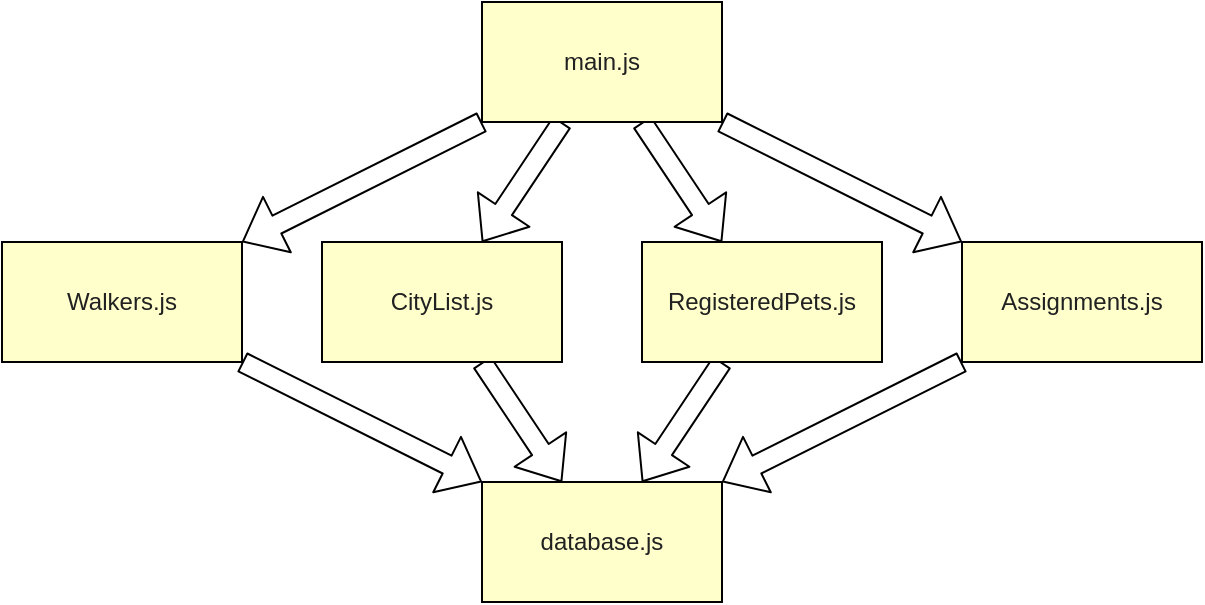 <mxfile>
    <diagram id="gMyKS_jhZfJgOn5eXBd8" name="Page-1">
        <mxGraphModel dx="711" dy="565" grid="1" gridSize="10" guides="1" tooltips="1" connect="1" arrows="1" fold="1" page="1" pageScale="1" pageWidth="1100" pageHeight="850" math="0" shadow="0">
            <root>
                <mxCell id="0"/>
                <mxCell id="1" parent="0"/>
                <mxCell id="4" value="" style="edgeStyle=none;html=1;fontColor=#212121;shape=flexArrow;" edge="1" parent="1" source="2" target="3">
                    <mxGeometry relative="1" as="geometry"/>
                </mxCell>
                <mxCell id="6" value="" style="edgeStyle=none;shape=flexArrow;html=1;fontColor=#212121;" edge="1" parent="1" source="2" target="5">
                    <mxGeometry relative="1" as="geometry"/>
                </mxCell>
                <mxCell id="8" value="" style="edgeStyle=none;shape=flexArrow;html=1;fontColor=#212121;" edge="1" parent="1" source="2" target="7">
                    <mxGeometry relative="1" as="geometry"/>
                </mxCell>
                <mxCell id="10" value="" style="edgeStyle=none;shape=flexArrow;html=1;fontColor=#212121;" edge="1" parent="1" source="2" target="9">
                    <mxGeometry relative="1" as="geometry"/>
                </mxCell>
                <mxCell id="2" value="&lt;font color=&quot;#212121&quot;&gt;main.js&lt;/font&gt;" style="whiteSpace=wrap;html=1;fillColor=#FFFFCC;" vertex="1" parent="1">
                    <mxGeometry x="520" y="80" width="120" height="60" as="geometry"/>
                </mxCell>
                <mxCell id="15" value="" style="edgeStyle=none;shape=flexArrow;html=1;fontColor=#212121;" edge="1" parent="1" source="3" target="11">
                    <mxGeometry relative="1" as="geometry"/>
                </mxCell>
                <mxCell id="3" value="&lt;font color=&quot;#212121&quot;&gt;Walkers.js&lt;/font&gt;" style="whiteSpace=wrap;html=1;fillColor=#FFFFCC;" vertex="1" parent="1">
                    <mxGeometry x="280" y="200" width="120" height="60" as="geometry"/>
                </mxCell>
                <mxCell id="14" value="" style="edgeStyle=none;shape=flexArrow;html=1;fontColor=#212121;" edge="1" parent="1" source="5" target="11">
                    <mxGeometry relative="1" as="geometry"/>
                </mxCell>
                <mxCell id="5" value="&lt;font color=&quot;#212121&quot;&gt;CityList.js&lt;/font&gt;" style="whiteSpace=wrap;html=1;fillColor=#FFFFCC;" vertex="1" parent="1">
                    <mxGeometry x="440" y="200" width="120" height="60" as="geometry"/>
                </mxCell>
                <mxCell id="13" value="" style="edgeStyle=none;shape=flexArrow;html=1;fontColor=#212121;" edge="1" parent="1" source="7" target="11">
                    <mxGeometry relative="1" as="geometry"/>
                </mxCell>
                <mxCell id="7" value="&lt;font color=&quot;#212121&quot;&gt;Assignments.js&lt;/font&gt;" style="whiteSpace=wrap;html=1;fillColor=#FFFFCC;" vertex="1" parent="1">
                    <mxGeometry x="760" y="200" width="120" height="60" as="geometry"/>
                </mxCell>
                <mxCell id="12" value="" style="edgeStyle=none;shape=flexArrow;html=1;fontColor=#212121;" edge="1" parent="1" source="9" target="11">
                    <mxGeometry relative="1" as="geometry"/>
                </mxCell>
                <mxCell id="9" value="&lt;font color=&quot;#212121&quot;&gt;RegisteredPets.js&lt;/font&gt;" style="whiteSpace=wrap;html=1;fillColor=#FFFFCC;" vertex="1" parent="1">
                    <mxGeometry x="600" y="200" width="120" height="60" as="geometry"/>
                </mxCell>
                <mxCell id="11" value="&lt;font color=&quot;#212121&quot;&gt;database.js&lt;/font&gt;" style="whiteSpace=wrap;html=1;fillColor=#FFFFCC;" vertex="1" parent="1">
                    <mxGeometry x="520" y="320" width="120" height="60" as="geometry"/>
                </mxCell>
            </root>
        </mxGraphModel>
    </diagram>
</mxfile>